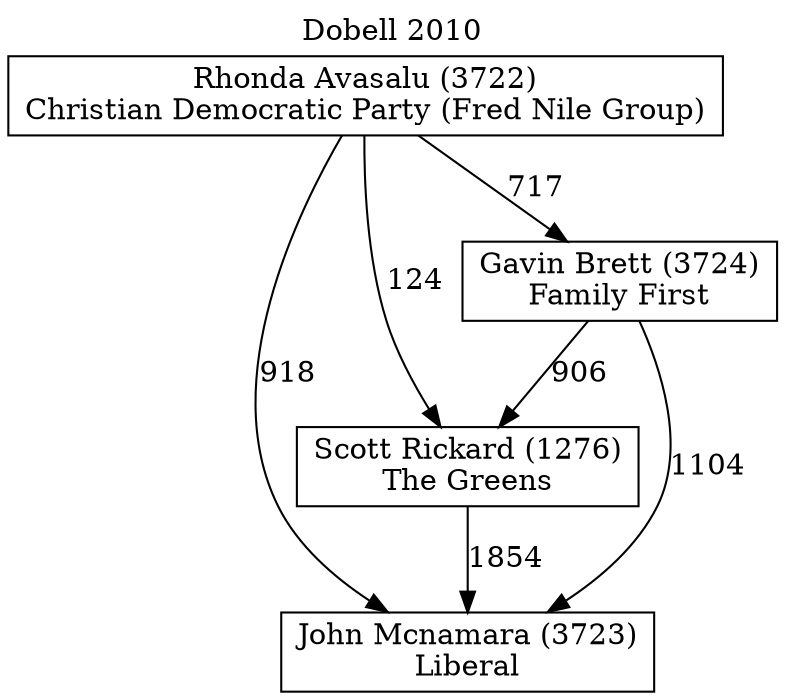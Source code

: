 // House preference flow
digraph "John Mcnamara (3723)_Dobell_2010" {
	graph [label="Dobell 2010" labelloc=t mclimit=10]
	node [shape=box]
	"John Mcnamara (3723)" [label="John Mcnamara (3723)
Liberal"]
	"Scott Rickard (1276)" [label="Scott Rickard (1276)
The Greens"]
	"Gavin Brett (3724)" [label="Gavin Brett (3724)
Family First"]
	"Rhonda Avasalu (3722)" [label="Rhonda Avasalu (3722)
Christian Democratic Party (Fred Nile Group)"]
	"Scott Rickard (1276)" -> "John Mcnamara (3723)" [label=1854]
	"Gavin Brett (3724)" -> "Scott Rickard (1276)" [label=906]
	"Rhonda Avasalu (3722)" -> "Gavin Brett (3724)" [label=717]
	"Gavin Brett (3724)" -> "John Mcnamara (3723)" [label=1104]
	"Rhonda Avasalu (3722)" -> "John Mcnamara (3723)" [label=918]
	"Rhonda Avasalu (3722)" -> "Scott Rickard (1276)" [label=124]
}
